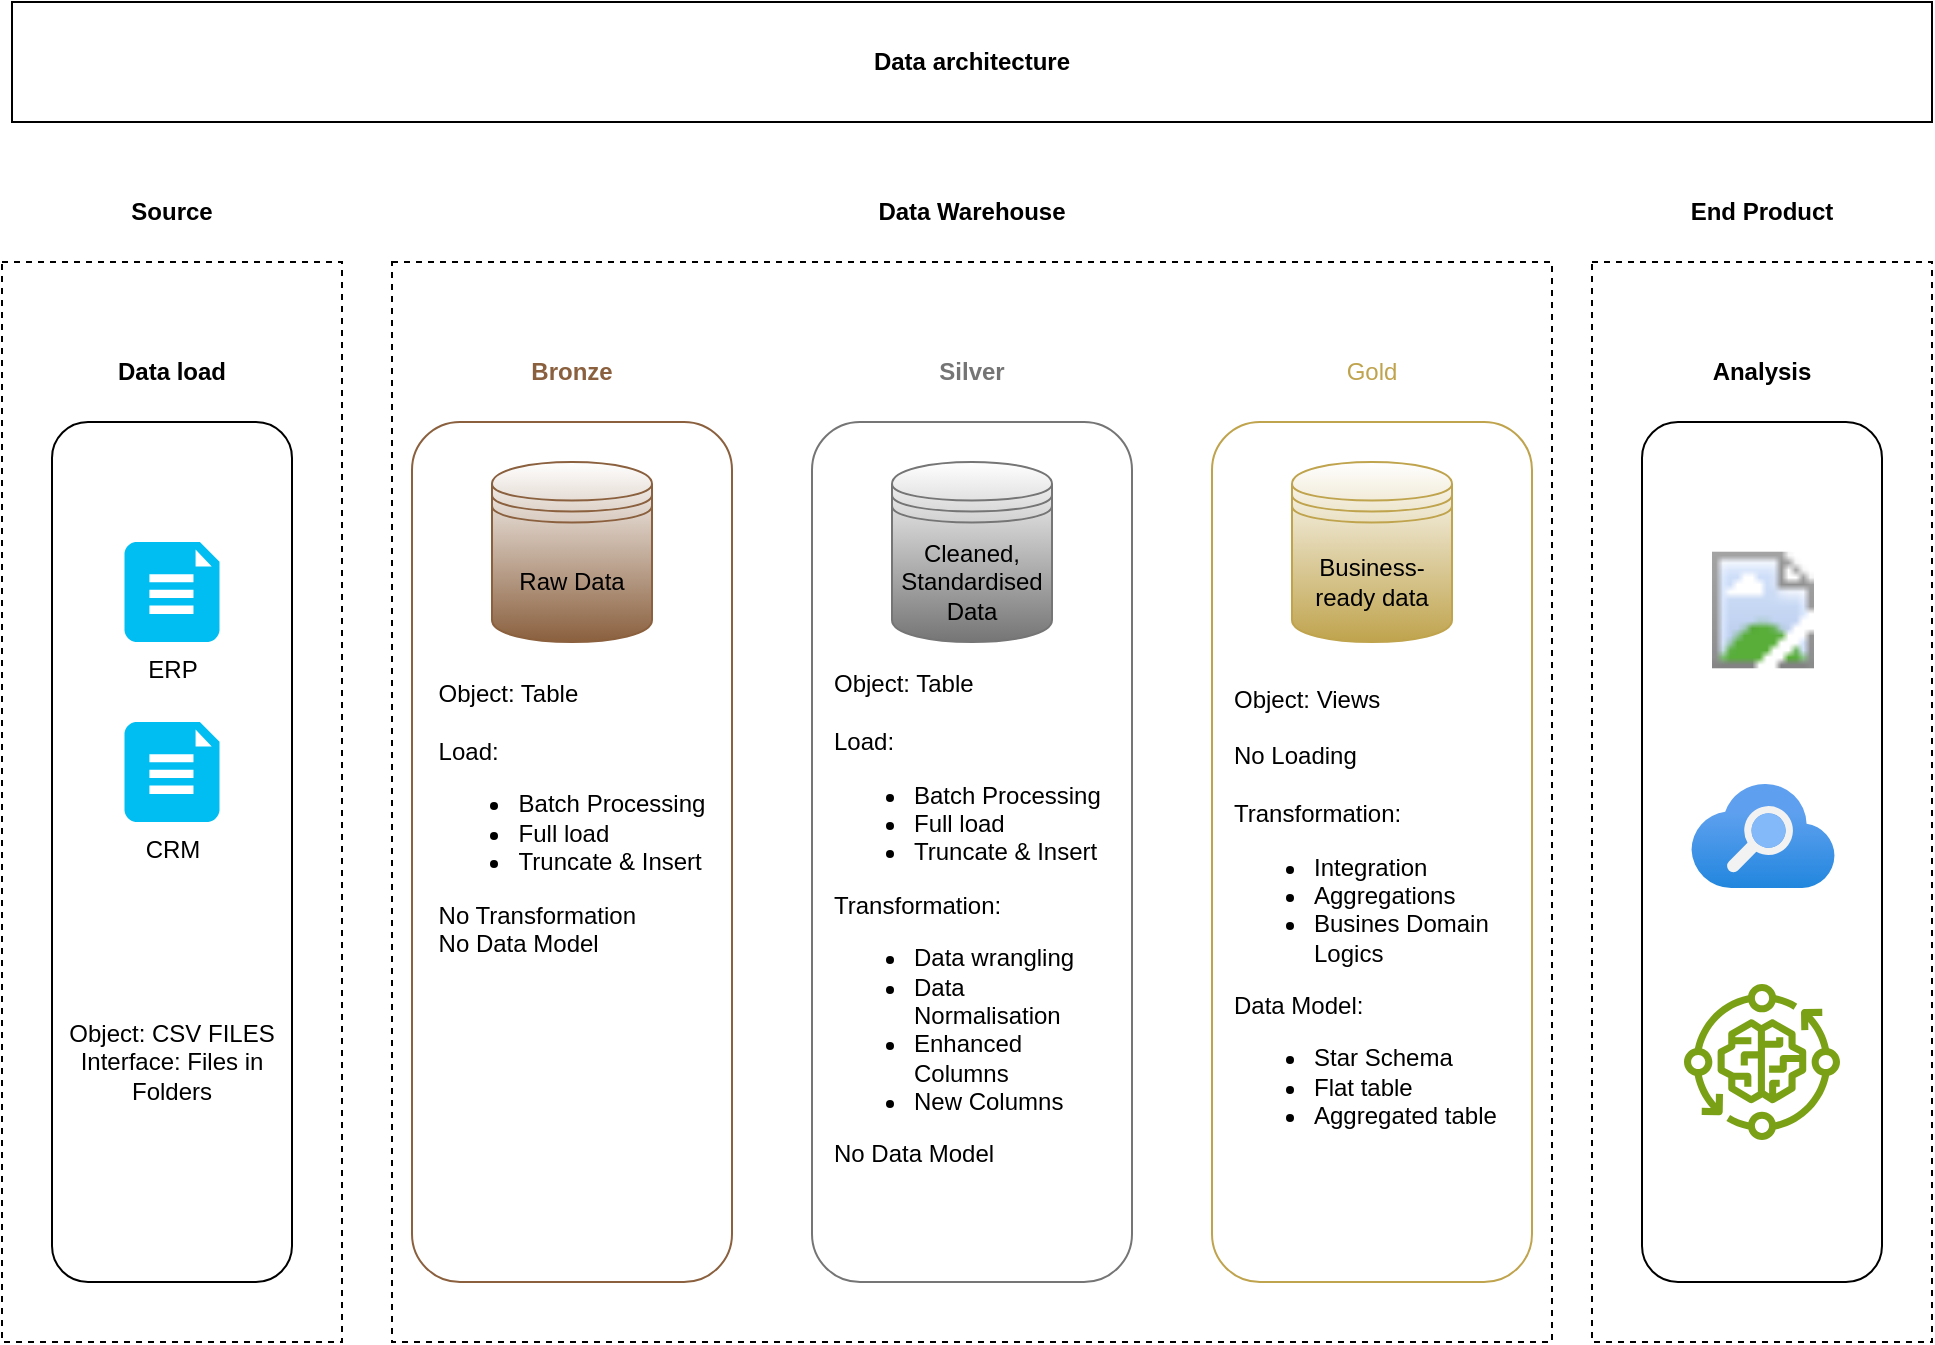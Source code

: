 <mxfile version="26.1.0">
  <diagram name="Page-1" id="KBOxjKc694XOIhg12iKn">
    <mxGraphModel dx="1434" dy="746" grid="1" gridSize="10" guides="1" tooltips="1" connect="1" arrows="1" fold="1" page="1" pageScale="1" pageWidth="850" pageHeight="1100" math="0" shadow="0">
      <root>
        <mxCell id="0" />
        <mxCell id="1" parent="0" />
        <mxCell id="GeQ2a6r7HCaLVqQBKEyj-33" value="" style="rounded=0;whiteSpace=wrap;html=1;fillColor=none;dashed=1;fontStyle=1" vertex="1" parent="1">
          <mxGeometry x="810" y="150" width="170" height="540" as="geometry" />
        </mxCell>
        <mxCell id="GeQ2a6r7HCaLVqQBKEyj-21" value="" style="rounded=0;whiteSpace=wrap;html=1;fillColor=none;dashed=1;fontStyle=1" vertex="1" parent="1">
          <mxGeometry x="15" y="150" width="170" height="540" as="geometry" />
        </mxCell>
        <mxCell id="GeQ2a6r7HCaLVqQBKEyj-19" value="" style="rounded=0;whiteSpace=wrap;html=1;fillColor=none;dashed=1;" vertex="1" parent="1">
          <mxGeometry x="210" y="150" width="580" height="540" as="geometry" />
        </mxCell>
        <mxCell id="GeQ2a6r7HCaLVqQBKEyj-1" value="Data architecture" style="rounded=0;whiteSpace=wrap;html=1;fontStyle=1" vertex="1" parent="1">
          <mxGeometry x="20" y="20" width="960" height="60" as="geometry" />
        </mxCell>
        <mxCell id="GeQ2a6r7HCaLVqQBKEyj-2" value="" style="rounded=1;whiteSpace=wrap;html=1;" vertex="1" parent="1">
          <mxGeometry x="40" y="230" width="120" height="430" as="geometry" />
        </mxCell>
        <mxCell id="GeQ2a6r7HCaLVqQBKEyj-3" value="Data load" style="rounded=0;whiteSpace=wrap;html=1;fillColor=none;strokeColor=none;fontStyle=1" vertex="1" parent="1">
          <mxGeometry x="40" y="190" width="120" height="30" as="geometry" />
        </mxCell>
        <mxCell id="GeQ2a6r7HCaLVqQBKEyj-5" value="" style="rounded=1;whiteSpace=wrap;html=1;strokeColor=#8A603E;fillColor=default;" vertex="1" parent="1">
          <mxGeometry x="220" y="230" width="160" height="430" as="geometry" />
        </mxCell>
        <mxCell id="GeQ2a6r7HCaLVqQBKEyj-6" value="&lt;span style=&quot;background-color: light-dark(#ffffff, var(--ge-dark-color, #121212));&quot;&gt;&lt;font style=&quot;color: light-dark(rgb(138, 96, 62), rgb(153, 125, 95));&quot;&gt;Bronze&lt;/font&gt;&lt;/span&gt;" style="rounded=0;whiteSpace=wrap;html=1;fillColor=none;strokeColor=none;fontStyle=1" vertex="1" parent="1">
          <mxGeometry x="220" y="190" width="160" height="30" as="geometry" />
        </mxCell>
        <mxCell id="GeQ2a6r7HCaLVqQBKEyj-7" value="" style="rounded=1;whiteSpace=wrap;html=1;strokeColor=#757575;fillColor=default;" vertex="1" parent="1">
          <mxGeometry x="420" y="230" width="160" height="430" as="geometry" />
        </mxCell>
        <mxCell id="GeQ2a6r7HCaLVqQBKEyj-8" value="&lt;font style=&quot;color: rgb(117, 117, 117);&quot;&gt;Silver&lt;/font&gt;" style="rounded=0;whiteSpace=wrap;html=1;fillColor=none;strokeColor=none;fontStyle=1" vertex="1" parent="1">
          <mxGeometry x="420" y="190" width="160" height="30" as="geometry" />
        </mxCell>
        <mxCell id="GeQ2a6r7HCaLVqQBKEyj-9" value="" style="rounded=1;whiteSpace=wrap;html=1;strokeColor=#BFA34D;" vertex="1" parent="1">
          <mxGeometry x="620" y="230" width="160" height="430" as="geometry" />
        </mxCell>
        <mxCell id="GeQ2a6r7HCaLVqQBKEyj-10" value="&lt;font style=&quot;color: rgb(191, 163, 77);&quot;&gt;Gold&lt;/font&gt;" style="rounded=0;whiteSpace=wrap;html=1;fillColor=none;strokeColor=none;" vertex="1" parent="1">
          <mxGeometry x="620" y="190" width="160" height="30" as="geometry" />
        </mxCell>
        <mxCell id="GeQ2a6r7HCaLVqQBKEyj-11" value="" style="rounded=1;whiteSpace=wrap;html=1;strokeColor=#000000;" vertex="1" parent="1">
          <mxGeometry x="835" y="230" width="120" height="430" as="geometry" />
        </mxCell>
        <mxCell id="GeQ2a6r7HCaLVqQBKEyj-12" value="&lt;font style=&quot;color: rgb(0, 0, 0);&quot;&gt;Analysis&lt;/font&gt;" style="rounded=0;whiteSpace=wrap;html=1;fillColor=none;strokeColor=none;fontStyle=1" vertex="1" parent="1">
          <mxGeometry x="835" y="190" width="120" height="30" as="geometry" />
        </mxCell>
        <mxCell id="GeQ2a6r7HCaLVqQBKEyj-13" value="ERP" style="verticalLabelPosition=bottom;html=1;verticalAlign=top;align=center;strokeColor=none;fillColor=#00BEF2;shape=mxgraph.azure.file_2;pointerEvents=1;" vertex="1" parent="1">
          <mxGeometry x="76.25" y="290" width="47.5" height="50" as="geometry" />
        </mxCell>
        <mxCell id="GeQ2a6r7HCaLVqQBKEyj-14" value="CRM&lt;div&gt;&lt;br&gt;&lt;/div&gt;" style="verticalLabelPosition=bottom;html=1;verticalAlign=top;align=center;strokeColor=none;fillColor=#00BEF2;shape=mxgraph.azure.file_2;pointerEvents=1;" vertex="1" parent="1">
          <mxGeometry x="76.25" y="380" width="47.5" height="50" as="geometry" />
        </mxCell>
        <mxCell id="GeQ2a6r7HCaLVqQBKEyj-15" value="Object: CSV FILES&lt;div&gt;Interface: Files in Folders&lt;/div&gt;" style="rounded=0;whiteSpace=wrap;html=1;fillColor=none;strokeColor=none;align=center;" vertex="1" parent="1">
          <mxGeometry x="40" y="500" width="120" height="100" as="geometry" />
        </mxCell>
        <mxCell id="GeQ2a6r7HCaLVqQBKEyj-16" value="Raw Data" style="shape=datastore;whiteSpace=wrap;html=1;gradientColor=#8A603E;strokeColor=#8A603E;" vertex="1" parent="1">
          <mxGeometry x="260" y="250" width="80" height="90" as="geometry" />
        </mxCell>
        <mxCell id="GeQ2a6r7HCaLVqQBKEyj-17" value="Cleaned, Standardised Data" style="shape=datastore;whiteSpace=wrap;html=1;strokeColor=#757575;gradientColor=#757575;" vertex="1" parent="1">
          <mxGeometry x="460" y="250" width="80" height="90" as="geometry" />
        </mxCell>
        <mxCell id="GeQ2a6r7HCaLVqQBKEyj-18" value="Business-ready data" style="shape=datastore;whiteSpace=wrap;html=1;fontColor=#000000;strokeColor=#BFA34D;gradientColor=#BFA34D;fillColor=default;labelBorderColor=none;" vertex="1" parent="1">
          <mxGeometry x="660" y="250" width="80" height="90" as="geometry" />
        </mxCell>
        <mxCell id="GeQ2a6r7HCaLVqQBKEyj-20" value="Data Warehouse" style="rounded=0;whiteSpace=wrap;html=1;fillColor=none;strokeColor=none;fontStyle=1" vertex="1" parent="1">
          <mxGeometry x="440" y="110" width="120" height="30" as="geometry" />
        </mxCell>
        <mxCell id="GeQ2a6r7HCaLVqQBKEyj-22" value="Source" style="rounded=0;whiteSpace=wrap;html=1;fillColor=none;strokeColor=none;fontStyle=1" vertex="1" parent="1">
          <mxGeometry x="40" y="110" width="120" height="30" as="geometry" />
        </mxCell>
        <mxCell id="GeQ2a6r7HCaLVqQBKEyj-23" value="" style="image;aspect=fixed;html=1;points=[];align=center;fontSize=12;image=img/lib/azure2/power_platform/PowerBI.svg;" vertex="1" parent="1">
          <mxGeometry x="870" y="290" width="51" height="68" as="geometry" />
        </mxCell>
        <mxCell id="GeQ2a6r7HCaLVqQBKEyj-24" value="" style="image;aspect=fixed;html=1;points=[];align=center;fontSize=12;image=img/lib/azure2/app_services/Search_Services.svg;" vertex="1" parent="1">
          <mxGeometry x="859.5" y="411" width="72" height="52" as="geometry" />
        </mxCell>
        <mxCell id="GeQ2a6r7HCaLVqQBKEyj-25" value="" style="sketch=0;outlineConnect=0;fontColor=#232F3E;gradientColor=none;fillColor=#7AA116;strokeColor=none;dashed=0;verticalLabelPosition=bottom;verticalAlign=top;align=center;html=1;fontSize=12;fontStyle=0;aspect=fixed;pointerEvents=1;shape=mxgraph.aws4.iot_greengrass_component_machine_learning;" vertex="1" parent="1">
          <mxGeometry x="856" y="511" width="78" height="78" as="geometry" />
        </mxCell>
        <mxCell id="GeQ2a6r7HCaLVqQBKEyj-26" value="&lt;div style=&quot;text-align: left;&quot;&gt;&lt;span style=&quot;background-color: transparent; color: light-dark(rgb(0, 0, 0), rgb(255, 255, 255));&quot;&gt;Object: Table&lt;/span&gt;&lt;/div&gt;&lt;div&gt;&lt;br&gt;&lt;/div&gt;&lt;div style=&quot;text-align: left;&quot;&gt;Load:&lt;/div&gt;&lt;div style=&quot;text-align: left;&quot;&gt;&lt;ul&gt;&lt;li&gt;Batch Processing&lt;/li&gt;&lt;li&gt;Full load&lt;/li&gt;&lt;li&gt;Truncate &amp;amp; Insert&lt;/li&gt;&lt;/ul&gt;&lt;div&gt;No Transformation&lt;/div&gt;&lt;div&gt;No Data Model&lt;/div&gt;&lt;div&gt;&lt;br&gt;&lt;/div&gt;&lt;div&gt;&lt;br&gt;&lt;/div&gt;&lt;div&gt;&lt;br&gt;&lt;/div&gt;&lt;div&gt;&lt;br&gt;&lt;/div&gt;&lt;div&gt;&lt;br&gt;&lt;/div&gt;&lt;div&gt;&lt;br&gt;&lt;/div&gt;&lt;div&gt;&lt;br&gt;&lt;/div&gt;&lt;div&gt;&lt;br&gt;&lt;/div&gt;&lt;/div&gt;&lt;div style=&quot;text-align: left;&quot;&gt;&lt;br&gt;&lt;/div&gt;" style="rounded=0;whiteSpace=wrap;html=1;fillColor=none;strokeColor=none;align=center;" vertex="1" parent="1">
          <mxGeometry x="230" y="358" width="140" height="270" as="geometry" />
        </mxCell>
        <mxCell id="GeQ2a6r7HCaLVqQBKEyj-29" value="&lt;div style=&quot;text-align: left;&quot;&gt;&lt;span style=&quot;background-color: transparent; color: light-dark(rgb(0, 0, 0), rgb(255, 255, 255));&quot;&gt;Object: Table&lt;/span&gt;&lt;/div&gt;&lt;div&gt;&lt;br&gt;&lt;/div&gt;&lt;div style=&quot;text-align: left;&quot;&gt;Load:&lt;/div&gt;&lt;div style=&quot;text-align: left;&quot;&gt;&lt;ul&gt;&lt;li&gt;Batch Processing&lt;/li&gt;&lt;li&gt;Full load&lt;/li&gt;&lt;li&gt;Truncate &amp;amp; Insert&lt;/li&gt;&lt;/ul&gt;&lt;div&gt;Transformation:&lt;/div&gt;&lt;div&gt;&lt;ul&gt;&lt;li&gt;Data wrangling&lt;/li&gt;&lt;li&gt;Data Normalisation&lt;/li&gt;&lt;li&gt;Enhanced Columns&lt;/li&gt;&lt;li&gt;New Columns&lt;/li&gt;&lt;/ul&gt;&lt;div&gt;No Data Model&lt;/div&gt;&lt;/div&gt;&lt;div&gt;&lt;br&gt;&lt;/div&gt;&lt;/div&gt;&lt;div style=&quot;text-align: left;&quot;&gt;&lt;br&gt;&lt;/div&gt;" style="rounded=0;whiteSpace=wrap;html=1;fillColor=none;strokeColor=none;align=center;" vertex="1" parent="1">
          <mxGeometry x="430" y="358" width="140" height="270" as="geometry" />
        </mxCell>
        <mxCell id="GeQ2a6r7HCaLVqQBKEyj-30" value="&lt;div style=&quot;text-align: left;&quot;&gt;&lt;span style=&quot;background-color: transparent; color: light-dark(rgb(0, 0, 0), rgb(255, 255, 255));&quot;&gt;Object: Views&lt;/span&gt;&lt;/div&gt;&lt;div&gt;&lt;br&gt;&lt;/div&gt;&lt;div style=&quot;text-align: left;&quot;&gt;No Loading&lt;/div&gt;&lt;div style=&quot;text-align: left;&quot;&gt;&lt;br&gt;&lt;/div&gt;&lt;div style=&quot;text-align: left;&quot;&gt;&lt;div&gt;Transformation:&lt;/div&gt;&lt;div&gt;&lt;ul&gt;&lt;li&gt;Integration&lt;/li&gt;&lt;li&gt;Aggregations&lt;/li&gt;&lt;li&gt;Busines Domain Logics&lt;/li&gt;&lt;/ul&gt;&lt;div&gt;Data Model:&lt;/div&gt;&lt;/div&gt;&lt;div&gt;&lt;ul&gt;&lt;li&gt;Star Schema&lt;/li&gt;&lt;li&gt;Flat table&lt;/li&gt;&lt;li&gt;Aggregated table&lt;/li&gt;&lt;/ul&gt;&lt;/div&gt;&lt;div&gt;&lt;br&gt;&lt;/div&gt;&lt;/div&gt;&lt;div style=&quot;text-align: left;&quot;&gt;&lt;br&gt;&lt;/div&gt;" style="rounded=0;whiteSpace=wrap;html=1;fillColor=none;strokeColor=none;align=center;" vertex="1" parent="1">
          <mxGeometry x="630" y="358" width="140" height="270" as="geometry" />
        </mxCell>
        <mxCell id="GeQ2a6r7HCaLVqQBKEyj-35" value="End Product" style="rounded=0;whiteSpace=wrap;html=1;fillColor=none;strokeColor=none;fontStyle=1" vertex="1" parent="1">
          <mxGeometry x="835" y="110" width="120" height="30" as="geometry" />
        </mxCell>
      </root>
    </mxGraphModel>
  </diagram>
</mxfile>
